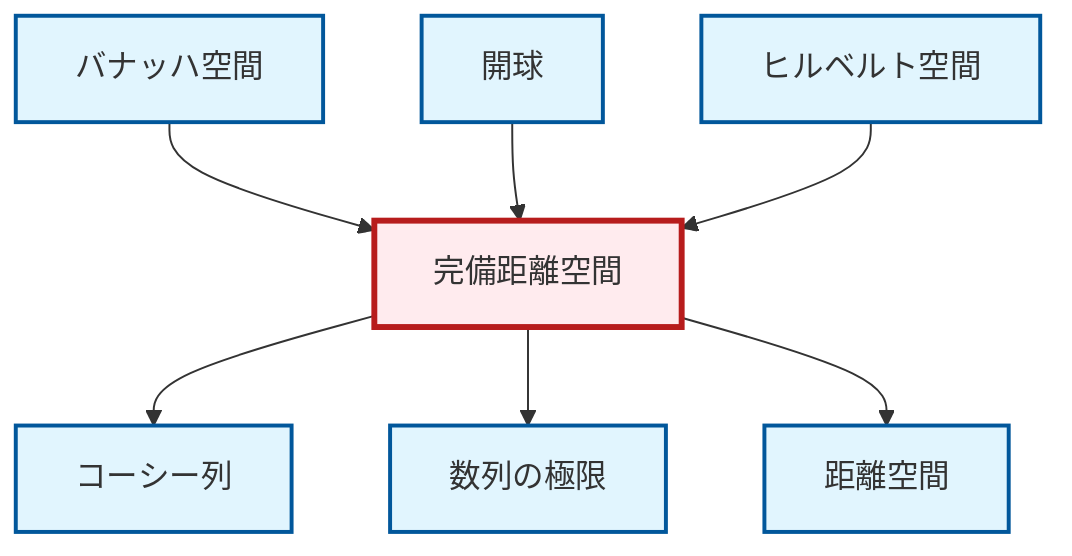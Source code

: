 graph TD
    classDef definition fill:#e1f5fe,stroke:#01579b,stroke-width:2px
    classDef theorem fill:#f3e5f5,stroke:#4a148c,stroke-width:2px
    classDef axiom fill:#fff3e0,stroke:#e65100,stroke-width:2px
    classDef example fill:#e8f5e9,stroke:#1b5e20,stroke-width:2px
    classDef current fill:#ffebee,stroke:#b71c1c,stroke-width:3px
    def-banach-space["バナッハ空間"]:::definition
    def-limit["数列の極限"]:::definition
    def-cauchy-sequence["コーシー列"]:::definition
    def-hilbert-space["ヒルベルト空間"]:::definition
    def-open-ball["開球"]:::definition
    def-complete-metric-space["完備距離空間"]:::definition
    def-metric-space["距離空間"]:::definition
    def-banach-space --> def-complete-metric-space
    def-complete-metric-space --> def-cauchy-sequence
    def-open-ball --> def-complete-metric-space
    def-complete-metric-space --> def-limit
    def-hilbert-space --> def-complete-metric-space
    def-complete-metric-space --> def-metric-space
    class def-complete-metric-space current